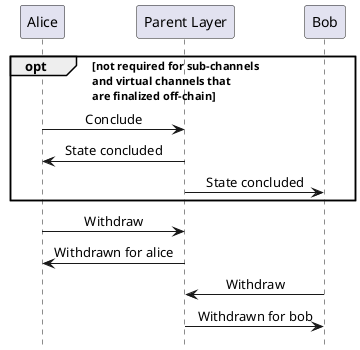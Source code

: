 ' SPDX-FileCopyrightText: 2021 Hyperledger
' SPDX-License-Identifier: CC-BY-4.0

@startuml settle_generic
hide footbox
skinparam SequenceMessageAlign center

participant "Alice" as alice
participant "Parent Layer" as parentLayer
participant "Bob" as bob

opt not required for sub-channels\nand virtual channels that\nare finalized off-chain
alice -> parentLayer: Conclude
alice <- parentLayer: State concluded
parentLayer -> bob: State concluded
end

alice -> parentLayer: Withdraw
alice <- parentLayer: Withdrawn for alice

bob -> parentLayer: Withdraw
bob <- parentLayer: Withdrawn for bob

@enduml

